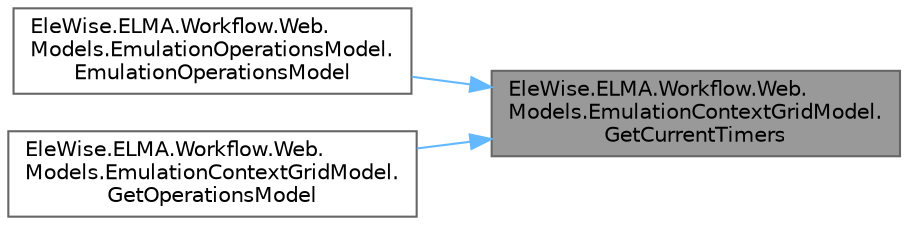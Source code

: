 digraph "EleWise.ELMA.Workflow.Web.Models.EmulationContextGridModel.GetCurrentTimers"
{
 // LATEX_PDF_SIZE
  bgcolor="transparent";
  edge [fontname=Helvetica,fontsize=10,labelfontname=Helvetica,labelfontsize=10];
  node [fontname=Helvetica,fontsize=10,shape=box,height=0.2,width=0.4];
  rankdir="RL";
  Node1 [id="Node000001",label="EleWise.ELMA.Workflow.Web.\lModels.EmulationContextGridModel.\lGetCurrentTimers",height=0.2,width=0.4,color="gray40", fillcolor="grey60", style="filled", fontcolor="black",tooltip="Получить информацию о текущих таймерах для экземпляра процесса"];
  Node1 -> Node2 [id="edge1_Node000001_Node000002",dir="back",color="steelblue1",style="solid",tooltip=" "];
  Node2 [id="Node000002",label="EleWise.ELMA.Workflow.Web.\lModels.EmulationOperationsModel.\lEmulationOperationsModel",height=0.2,width=0.4,color="grey40", fillcolor="white", style="filled",URL="$class_ele_wise_1_1_e_l_m_a_1_1_workflow_1_1_web_1_1_models_1_1_emulation_operations_model.html#a193797ac0ea901a8d319aa9f4ffb2e01",tooltip=" "];
  Node1 -> Node3 [id="edge2_Node000001_Node000003",dir="back",color="steelblue1",style="solid",tooltip=" "];
  Node3 [id="Node000003",label="EleWise.ELMA.Workflow.Web.\lModels.EmulationContextGridModel.\lGetOperationsModel",height=0.2,width=0.4,color="grey40", fillcolor="white", style="filled",URL="$class_ele_wise_1_1_e_l_m_a_1_1_workflow_1_1_web_1_1_models_1_1_emulation_context_grid_model.html#a9756fe1a40d51138406127bccb2c9744",tooltip="Получить модель с информацие о текущих задачах, операциях, подпроцессах для экземпляра процесса"];
}
